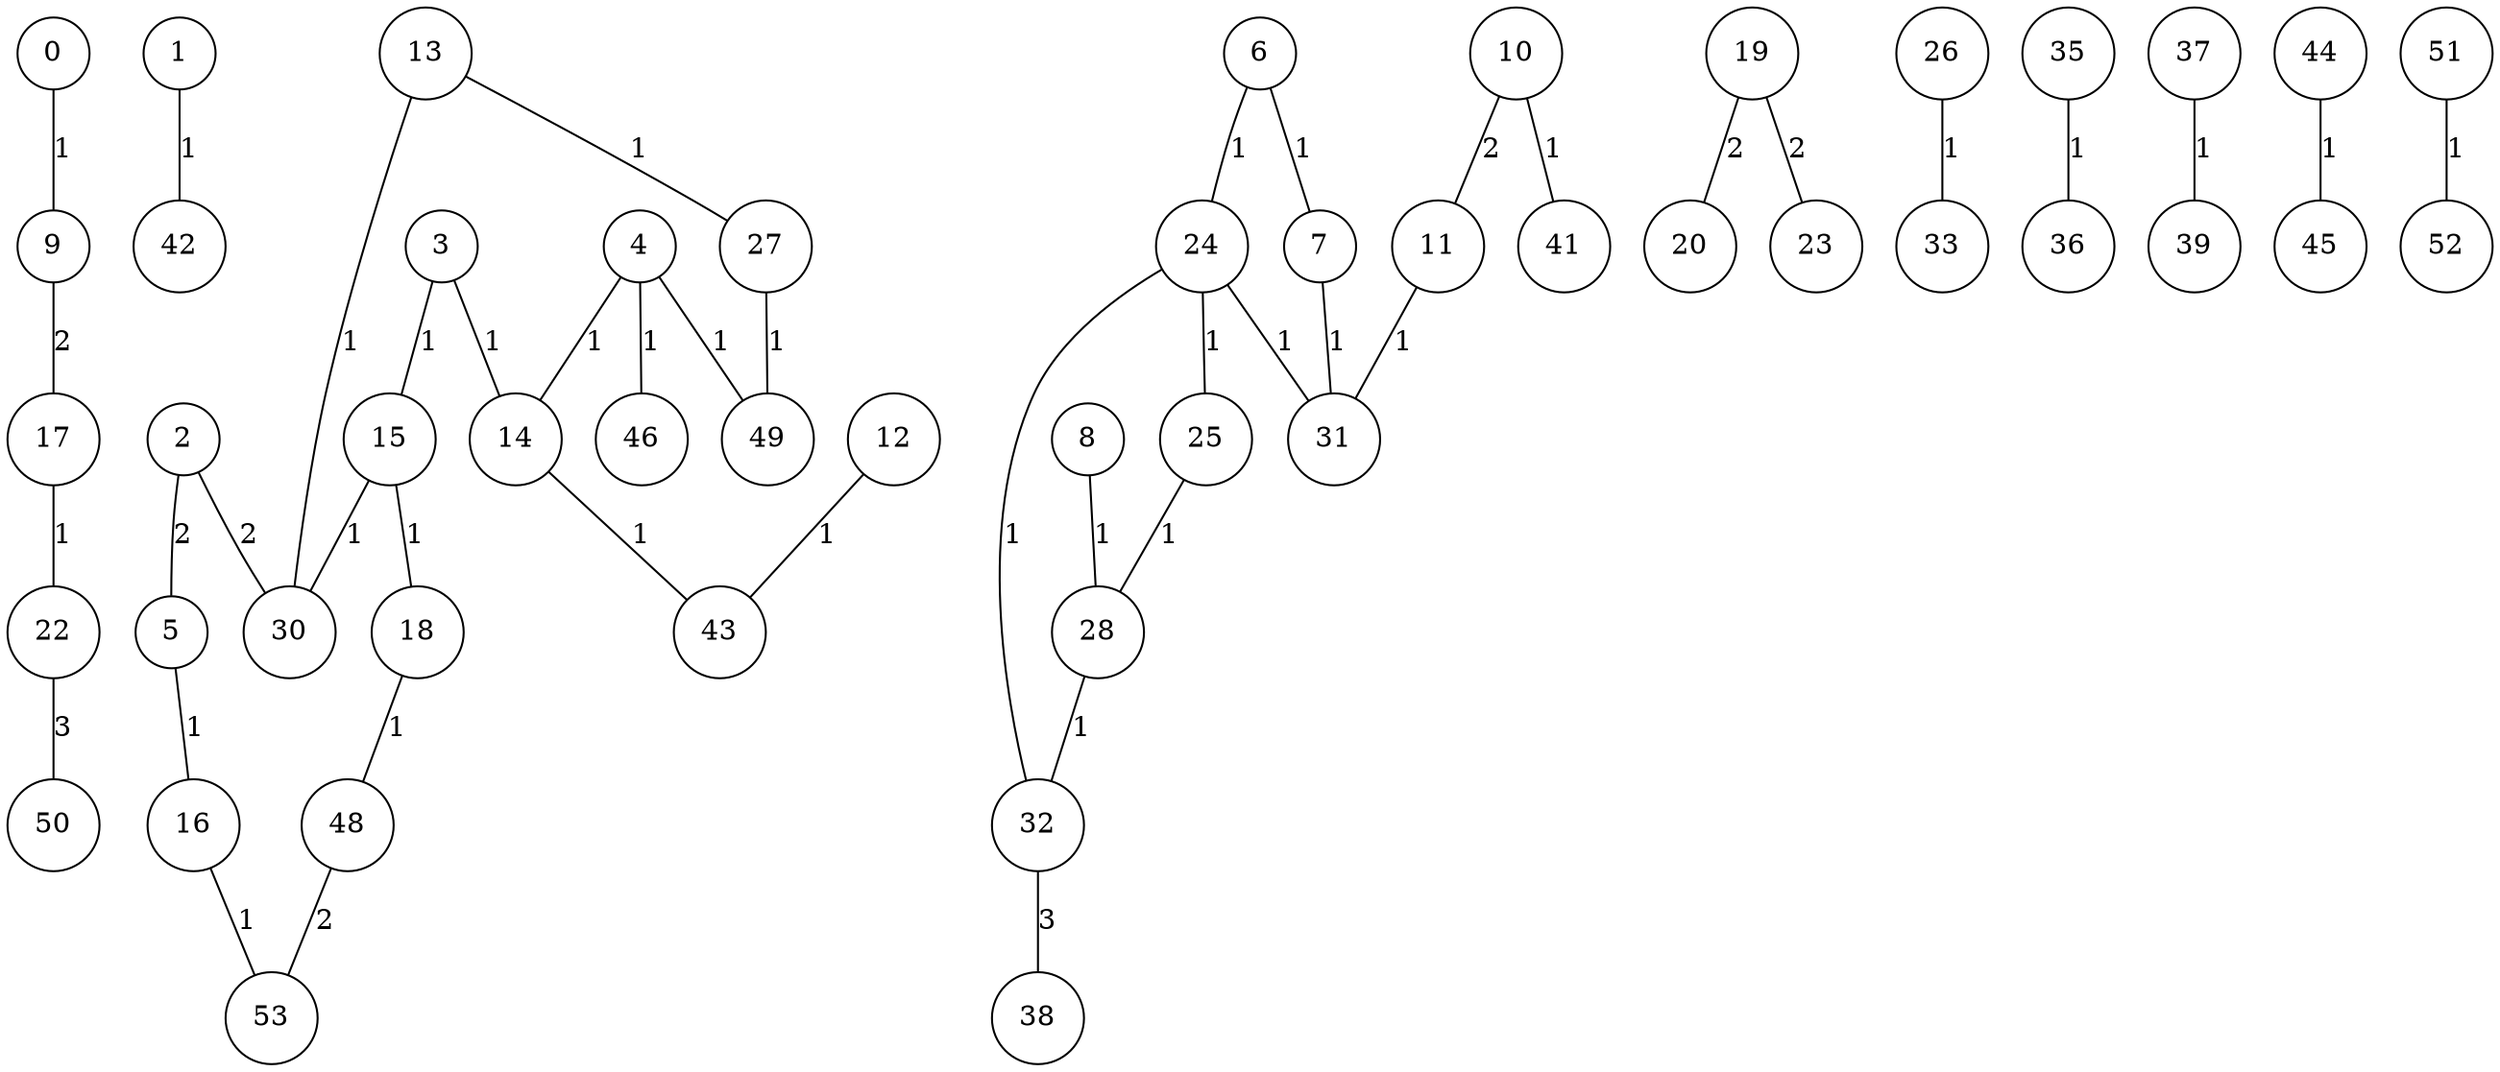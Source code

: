 graph qubit_interaction_graph {
    node [shape=circle];
    0 -- 9 [label=1];
    1 -- 42 [label=1];
    2 -- 30 [label=2];
    2 -- 5 [label=2];
    3 -- 15 [label=1];
    3 -- 14 [label=1];
    4 -- 14 [label=1];
    4 -- 46 [label=1];
    4 -- 49 [label=1];
    5 -- 16 [label=1];
    6 -- 7 [label=1];
    6 -- 24 [label=1];
    7 -- 31 [label=1];
    8 -- 28 [label=1];
    9 -- 17 [label=2];
    10 -- 41 [label=1];
    10 -- 11 [label=2];
    11 -- 31 [label=1];
    12 -- 43 [label=1];
    13 -- 27 [label=1];
    13 -- 30 [label=1];
    14 -- 43 [label=1];
    15 -- 30 [label=1];
    15 -- 18 [label=1];
    16 -- 53 [label=1];
    17 -- 22 [label=1];
    18 -- 48 [label=1];
    19 -- 20 [label=2];
    19 -- 23 [label=2];
    22 -- 50 [label=3];
    24 -- 25 [label=1];
    24 -- 32 [label=1];
    24 -- 31 [label=1];
    25 -- 28 [label=1];
    26 -- 33 [label=1];
    27 -- 49 [label=1];
    28 -- 32 [label=1];
    32 -- 38 [label=3];
    35 -- 36 [label=1];
    37 -- 39 [label=1];
    44 -- 45 [label=1];
    48 -- 53 [label=2];
    51 -- 52 [label=1];
}